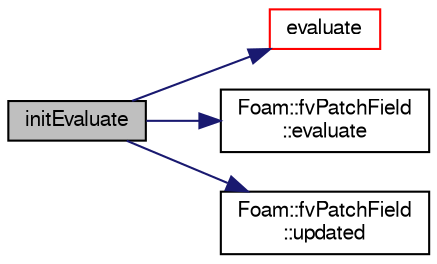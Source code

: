 digraph "initEvaluate"
{
  bgcolor="transparent";
  edge [fontname="FreeSans",fontsize="10",labelfontname="FreeSans",labelfontsize="10"];
  node [fontname="FreeSans",fontsize="10",shape=record];
  rankdir="LR";
  Node245 [label="initEvaluate",height=0.2,width=0.4,color="black", fillcolor="grey75", style="filled", fontcolor="black"];
  Node245 -> Node246 [color="midnightblue",fontsize="10",style="solid",fontname="FreeSans"];
  Node246 [label="evaluate",height=0.2,width=0.4,color="red",URL="$a22010.html#ab9de8baa38a38ec4603e74eb6d5f8f73",tooltip="Evaluate the patch field. "];
  Node245 -> Node252 [color="midnightblue",fontsize="10",style="solid",fontname="FreeSans"];
  Node252 [label="Foam::fvPatchField\l::evaluate",height=0.2,width=0.4,color="black",URL="$a22354.html#a3b59c070ab0408e3bbb21927540159f4",tooltip="Evaluate the patch field, sets Updated to false. "];
  Node245 -> Node253 [color="midnightblue",fontsize="10",style="solid",fontname="FreeSans"];
  Node253 [label="Foam::fvPatchField\l::updated",height=0.2,width=0.4,color="black",URL="$a22354.html#adb515d6ca9be66613efaaeb72c9709db",tooltip="Return true if the boundary condition has already been updated. "];
}
